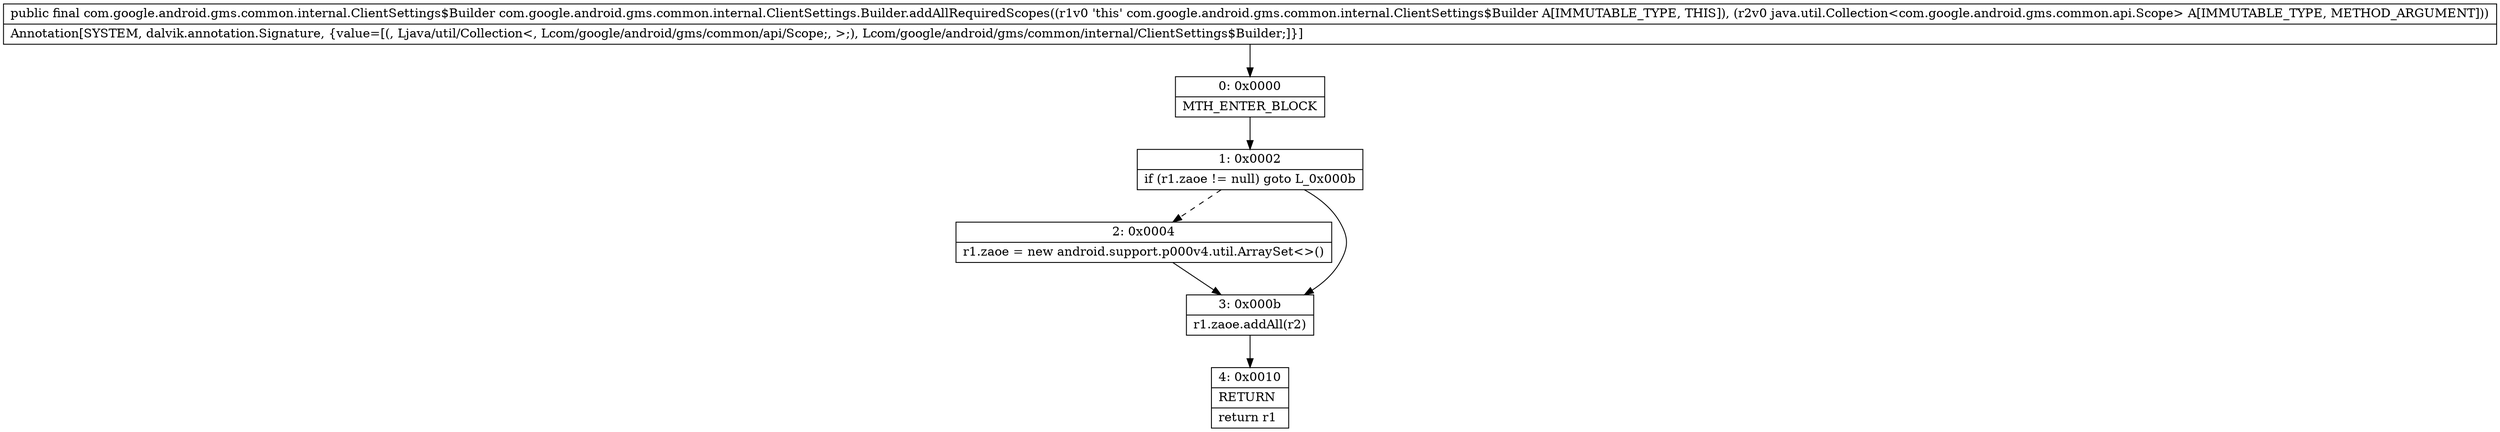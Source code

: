 digraph "CFG forcom.google.android.gms.common.internal.ClientSettings.Builder.addAllRequiredScopes(Ljava\/util\/Collection;)Lcom\/google\/android\/gms\/common\/internal\/ClientSettings$Builder;" {
Node_0 [shape=record,label="{0\:\ 0x0000|MTH_ENTER_BLOCK\l}"];
Node_1 [shape=record,label="{1\:\ 0x0002|if (r1.zaoe != null) goto L_0x000b\l}"];
Node_2 [shape=record,label="{2\:\ 0x0004|r1.zaoe = new android.support.p000v4.util.ArraySet\<\>()\l}"];
Node_3 [shape=record,label="{3\:\ 0x000b|r1.zaoe.addAll(r2)\l}"];
Node_4 [shape=record,label="{4\:\ 0x0010|RETURN\l|return r1\l}"];
MethodNode[shape=record,label="{public final com.google.android.gms.common.internal.ClientSettings$Builder com.google.android.gms.common.internal.ClientSettings.Builder.addAllRequiredScopes((r1v0 'this' com.google.android.gms.common.internal.ClientSettings$Builder A[IMMUTABLE_TYPE, THIS]), (r2v0 java.util.Collection\<com.google.android.gms.common.api.Scope\> A[IMMUTABLE_TYPE, METHOD_ARGUMENT]))  | Annotation[SYSTEM, dalvik.annotation.Signature, \{value=[(, Ljava\/util\/Collection\<, Lcom\/google\/android\/gms\/common\/api\/Scope;, \>;), Lcom\/google\/android\/gms\/common\/internal\/ClientSettings$Builder;]\}]\l}"];
MethodNode -> Node_0;
Node_0 -> Node_1;
Node_1 -> Node_2[style=dashed];
Node_1 -> Node_3;
Node_2 -> Node_3;
Node_3 -> Node_4;
}

